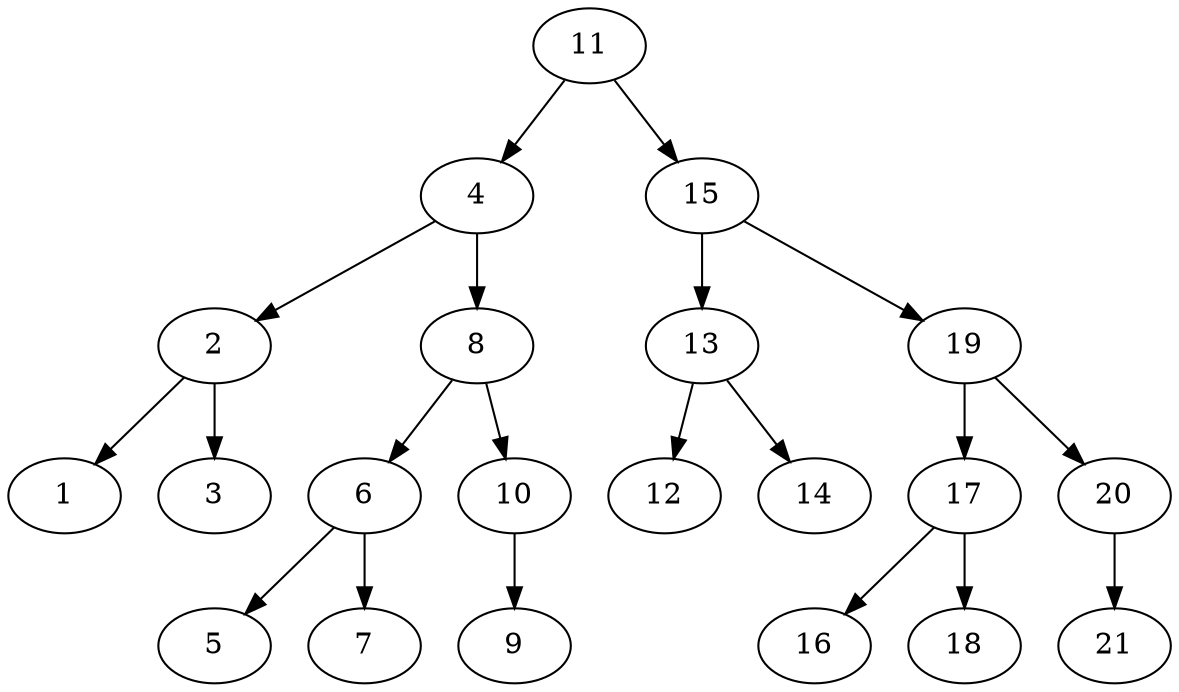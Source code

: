 digraph zjs{
11->4;
11->15;
4->2;
4->8;
2->1;
2->3;
8->6;
8->10;
6->5;
6->7;
10->9;
15->13;
15->19;
13->12;
13->14;
19->17;
19->20;
17->16;
17->18;
20->21;
}
